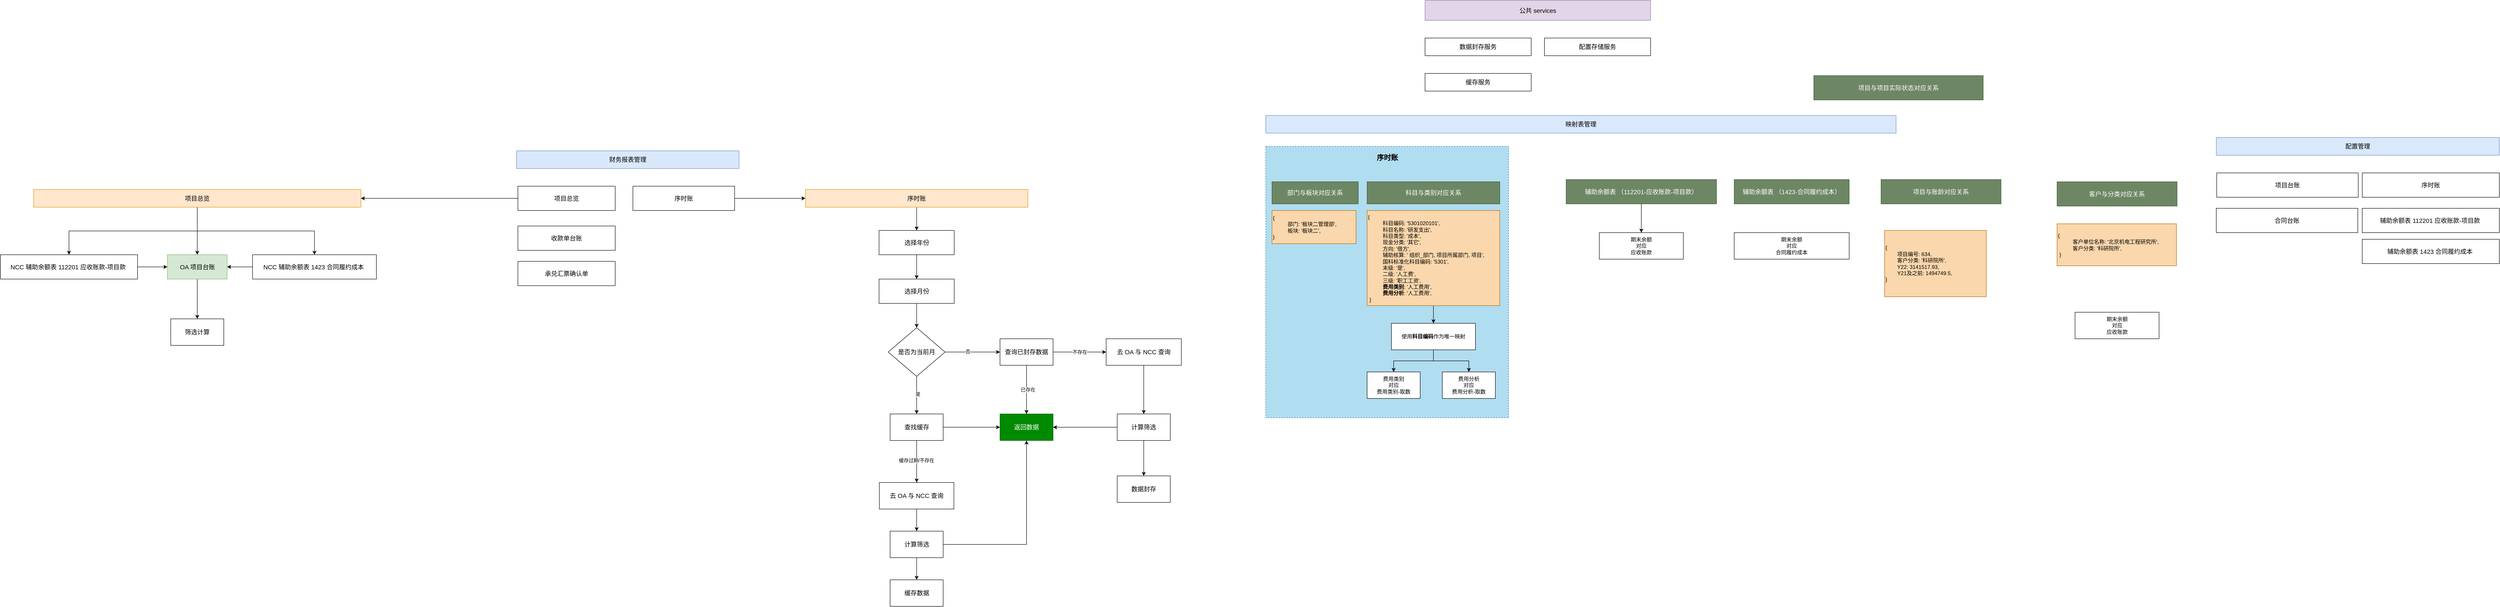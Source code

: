 <mxfile version="21.5.2" type="github">
  <diagram name="第 1 页" id="1ec_RS1h40ruIxiW34ki">
    <mxGraphModel dx="4260" dy="3086" grid="1" gridSize="10" guides="1" tooltips="1" connect="1" arrows="1" fold="1" page="1" pageScale="1" pageWidth="827" pageHeight="1169" math="0" shadow="0">
      <root>
        <mxCell id="0" />
        <mxCell id="1" parent="0" />
        <mxCell id="SoxdXa38NiNiZJWy6aRw-1" value="" style="group" vertex="1" connectable="0" parent="1">
          <mxGeometry x="2331" y="-320" width="549" height="613.5" as="geometry" />
        </mxCell>
        <mxCell id="SoxdXa38NiNiZJWy6aRw-2" value="" style="rounded=0;whiteSpace=wrap;html=1;fillColor=#b1ddf0;dashed=1;strokeColor=#10739e;" vertex="1" parent="SoxdXa38NiNiZJWy6aRw-1">
          <mxGeometry width="549" height="613.5" as="geometry" />
        </mxCell>
        <mxCell id="SoxdXa38NiNiZJWy6aRw-3" value="&lt;b&gt;&lt;font style=&quot;font-size: 16px;&quot;&gt;序时账&lt;/font&gt;&lt;/b&gt;" style="text;html=1;strokeColor=none;fillColor=none;align=center;verticalAlign=middle;whiteSpace=wrap;rounded=0;" vertex="1" parent="SoxdXa38NiNiZJWy6aRw-1">
          <mxGeometry x="211.5" y="10" width="126" height="30" as="geometry" />
        </mxCell>
        <mxCell id="SoxdXa38NiNiZJWy6aRw-4" value="映射表管理" style="rounded=0;whiteSpace=wrap;html=1;fillColor=#dae8fc;strokeColor=#6c8ebf;fontSize=14;" vertex="1" parent="1">
          <mxGeometry x="2331" y="-390" width="1425" height="40" as="geometry" />
        </mxCell>
        <mxCell id="SoxdXa38NiNiZJWy6aRw-5" value="财务报表管理" style="rounded=0;whiteSpace=wrap;html=1;fillColor=#dae8fc;strokeColor=#6c8ebf;fontSize=14;" vertex="1" parent="1">
          <mxGeometry x="637" y="-310" width="503" height="40" as="geometry" />
        </mxCell>
        <mxCell id="SoxdXa38NiNiZJWy6aRw-6" value="部门与板块对应关系" style="rounded=0;whiteSpace=wrap;html=1;fontSize=14;fillColor=#6d8764;fontColor=#ffffff;strokeColor=#3A5431;" vertex="1" parent="1">
          <mxGeometry x="2345" y="-240" width="195" height="50" as="geometry" />
        </mxCell>
        <mxCell id="SoxdXa38NiNiZJWy6aRw-7" value="" style="edgeStyle=orthogonalEdgeStyle;rounded=0;orthogonalLoop=1;jettySize=auto;html=1;fontSize=14;" edge="1" parent="1" source="SoxdXa38NiNiZJWy6aRw-8" target="SoxdXa38NiNiZJWy6aRw-18">
          <mxGeometry relative="1" as="geometry" />
        </mxCell>
        <mxCell id="SoxdXa38NiNiZJWy6aRw-8" value="选择年份" style="whiteSpace=wrap;html=1;rounded=0;fontSize=14;" vertex="1" parent="1">
          <mxGeometry x="1456.5" y="-130" width="170" height="55" as="geometry" />
        </mxCell>
        <mxCell id="SoxdXa38NiNiZJWy6aRw-9" value="承兑汇票确认单" style="whiteSpace=wrap;html=1;rounded=0;fontSize=14;" vertex="1" parent="1">
          <mxGeometry x="640" y="-60" width="220" height="55" as="geometry" />
        </mxCell>
        <mxCell id="SoxdXa38NiNiZJWy6aRw-10" value="收款单台账" style="whiteSpace=wrap;html=1;rounded=0;fontSize=14;" vertex="1" parent="1">
          <mxGeometry x="640" y="-140" width="220" height="55" as="geometry" />
        </mxCell>
        <mxCell id="SoxdXa38NiNiZJWy6aRw-11" style="edgeStyle=orthogonalEdgeStyle;rounded=0;orthogonalLoop=1;jettySize=auto;html=1;entryX=0;entryY=0.5;entryDx=0;entryDy=0;" edge="1" parent="1" source="SoxdXa38NiNiZJWy6aRw-12" target="SoxdXa38NiNiZJWy6aRw-16">
          <mxGeometry relative="1" as="geometry" />
        </mxCell>
        <mxCell id="SoxdXa38NiNiZJWy6aRw-12" value="序时账" style="whiteSpace=wrap;html=1;rounded=0;fontSize=14;" vertex="1" parent="1">
          <mxGeometry x="900" y="-230" width="230" height="55" as="geometry" />
        </mxCell>
        <mxCell id="SoxdXa38NiNiZJWy6aRw-13" style="edgeStyle=orthogonalEdgeStyle;rounded=0;orthogonalLoop=1;jettySize=auto;html=1;exitX=0;exitY=0.5;exitDx=0;exitDy=0;entryX=1;entryY=0.5;entryDx=0;entryDy=0;" edge="1" parent="1" source="SoxdXa38NiNiZJWy6aRw-14" target="SoxdXa38NiNiZJWy6aRw-53">
          <mxGeometry relative="1" as="geometry" />
        </mxCell>
        <mxCell id="SoxdXa38NiNiZJWy6aRw-14" value="项目总览" style="whiteSpace=wrap;html=1;rounded=0;fontSize=14;" vertex="1" parent="1">
          <mxGeometry x="640" y="-230" width="220" height="55" as="geometry" />
        </mxCell>
        <mxCell id="SoxdXa38NiNiZJWy6aRw-15" style="edgeStyle=orthogonalEdgeStyle;rounded=0;orthogonalLoop=1;jettySize=auto;html=1;entryX=0.5;entryY=0;entryDx=0;entryDy=0;fontSize=14;" edge="1" parent="1" source="SoxdXa38NiNiZJWy6aRw-16" target="SoxdXa38NiNiZJWy6aRw-8">
          <mxGeometry relative="1" as="geometry" />
        </mxCell>
        <mxCell id="SoxdXa38NiNiZJWy6aRw-16" value="序时账" style="rounded=0;whiteSpace=wrap;html=1;fillColor=#ffe6cc;strokeColor=#d79b00;fontSize=14;" vertex="1" parent="1">
          <mxGeometry x="1290" y="-222.5" width="503" height="40" as="geometry" />
        </mxCell>
        <mxCell id="SoxdXa38NiNiZJWy6aRw-17" style="edgeStyle=orthogonalEdgeStyle;rounded=0;orthogonalLoop=1;jettySize=auto;html=1;fontSize=14;" edge="1" parent="1" source="SoxdXa38NiNiZJWy6aRw-18" target="SoxdXa38NiNiZJWy6aRw-23">
          <mxGeometry relative="1" as="geometry" />
        </mxCell>
        <mxCell id="SoxdXa38NiNiZJWy6aRw-18" value="选择月份" style="whiteSpace=wrap;html=1;rounded=0;fontSize=14;" vertex="1" parent="1">
          <mxGeometry x="1456.5" y="-20" width="170" height="55" as="geometry" />
        </mxCell>
        <mxCell id="SoxdXa38NiNiZJWy6aRw-19" value="" style="edgeStyle=orthogonalEdgeStyle;rounded=0;orthogonalLoop=1;jettySize=auto;html=1;" edge="1" parent="1" source="SoxdXa38NiNiZJWy6aRw-23" target="SoxdXa38NiNiZJWy6aRw-28">
          <mxGeometry relative="1" as="geometry" />
        </mxCell>
        <mxCell id="SoxdXa38NiNiZJWy6aRw-20" value="否" style="edgeLabel;html=1;align=center;verticalAlign=middle;resizable=0;points=[];" vertex="1" connectable="0" parent="SoxdXa38NiNiZJWy6aRw-19">
          <mxGeometry x="-0.187" y="1" relative="1" as="geometry">
            <mxPoint as="offset" />
          </mxGeometry>
        </mxCell>
        <mxCell id="SoxdXa38NiNiZJWy6aRw-21" value="" style="edgeStyle=orthogonalEdgeStyle;rounded=0;orthogonalLoop=1;jettySize=auto;html=1;" edge="1" parent="1" source="SoxdXa38NiNiZJWy6aRw-23" target="SoxdXa38NiNiZJWy6aRw-32">
          <mxGeometry relative="1" as="geometry" />
        </mxCell>
        <mxCell id="SoxdXa38NiNiZJWy6aRw-22" value="是" style="edgeLabel;html=1;align=center;verticalAlign=middle;resizable=0;points=[];" vertex="1" connectable="0" parent="SoxdXa38NiNiZJWy6aRw-21">
          <mxGeometry x="-0.067" y="2" relative="1" as="geometry">
            <mxPoint as="offset" />
          </mxGeometry>
        </mxCell>
        <mxCell id="SoxdXa38NiNiZJWy6aRw-23" value="是否为当前月" style="rhombus;whiteSpace=wrap;html=1;fontSize=14;" vertex="1" parent="1">
          <mxGeometry x="1477.25" y="90" width="128.5" height="110" as="geometry" />
        </mxCell>
        <mxCell id="SoxdXa38NiNiZJWy6aRw-24" style="edgeStyle=orthogonalEdgeStyle;rounded=0;orthogonalLoop=1;jettySize=auto;html=1;entryX=0.5;entryY=0;entryDx=0;entryDy=0;" edge="1" parent="1" source="SoxdXa38NiNiZJWy6aRw-28" target="SoxdXa38NiNiZJWy6aRw-39">
          <mxGeometry relative="1" as="geometry" />
        </mxCell>
        <mxCell id="SoxdXa38NiNiZJWy6aRw-25" value="已存在" style="edgeLabel;html=1;align=center;verticalAlign=middle;resizable=0;points=[];" vertex="1" connectable="0" parent="SoxdXa38NiNiZJWy6aRw-24">
          <mxGeometry x="0.255" y="2" relative="1" as="geometry">
            <mxPoint x="1" y="-14" as="offset" />
          </mxGeometry>
        </mxCell>
        <mxCell id="SoxdXa38NiNiZJWy6aRw-26" value="" style="edgeStyle=orthogonalEdgeStyle;rounded=0;orthogonalLoop=1;jettySize=auto;html=1;" edge="1" parent="1" source="SoxdXa38NiNiZJWy6aRw-28" target="SoxdXa38NiNiZJWy6aRw-41">
          <mxGeometry relative="1" as="geometry" />
        </mxCell>
        <mxCell id="SoxdXa38NiNiZJWy6aRw-27" value="不存在" style="edgeLabel;html=1;align=center;verticalAlign=middle;resizable=0;points=[];" vertex="1" connectable="0" parent="SoxdXa38NiNiZJWy6aRw-26">
          <mxGeometry x="-0.217" y="-4" relative="1" as="geometry">
            <mxPoint x="13" y="-4" as="offset" />
          </mxGeometry>
        </mxCell>
        <mxCell id="SoxdXa38NiNiZJWy6aRw-28" value="查询已封存数据" style="whiteSpace=wrap;html=1;fontSize=14;" vertex="1" parent="1">
          <mxGeometry x="1730" y="115" width="120" height="60" as="geometry" />
        </mxCell>
        <mxCell id="SoxdXa38NiNiZJWy6aRw-29" value="" style="edgeStyle=orthogonalEdgeStyle;rounded=0;orthogonalLoop=1;jettySize=auto;html=1;" edge="1" parent="1" source="SoxdXa38NiNiZJWy6aRw-32" target="SoxdXa38NiNiZJWy6aRw-34">
          <mxGeometry relative="1" as="geometry" />
        </mxCell>
        <mxCell id="SoxdXa38NiNiZJWy6aRw-30" value="缓存过期/不存在" style="edgeLabel;html=1;align=center;verticalAlign=middle;resizable=0;points=[];" vertex="1" connectable="0" parent="SoxdXa38NiNiZJWy6aRw-29">
          <mxGeometry x="-0.054" y="-1" relative="1" as="geometry">
            <mxPoint as="offset" />
          </mxGeometry>
        </mxCell>
        <mxCell id="SoxdXa38NiNiZJWy6aRw-31" value="" style="edgeStyle=orthogonalEdgeStyle;rounded=0;orthogonalLoop=1;jettySize=auto;html=1;" edge="1" parent="1" source="SoxdXa38NiNiZJWy6aRw-32" target="SoxdXa38NiNiZJWy6aRw-39">
          <mxGeometry relative="1" as="geometry" />
        </mxCell>
        <mxCell id="SoxdXa38NiNiZJWy6aRw-32" value="查找缓存" style="whiteSpace=wrap;html=1;fontSize=14;" vertex="1" parent="1">
          <mxGeometry x="1481.5" y="285" width="120" height="60" as="geometry" />
        </mxCell>
        <mxCell id="SoxdXa38NiNiZJWy6aRw-33" value="" style="edgeStyle=orthogonalEdgeStyle;rounded=0;orthogonalLoop=1;jettySize=auto;html=1;" edge="1" parent="1" source="SoxdXa38NiNiZJWy6aRw-34" target="SoxdXa38NiNiZJWy6aRw-37">
          <mxGeometry relative="1" as="geometry" />
        </mxCell>
        <mxCell id="SoxdXa38NiNiZJWy6aRw-34" value="去 OA 与 NCC 查询" style="whiteSpace=wrap;html=1;fontSize=14;" vertex="1" parent="1">
          <mxGeometry x="1457.25" y="440" width="168.5" height="60" as="geometry" />
        </mxCell>
        <mxCell id="SoxdXa38NiNiZJWy6aRw-35" value="" style="edgeStyle=orthogonalEdgeStyle;rounded=0;orthogonalLoop=1;jettySize=auto;html=1;" edge="1" parent="1" source="SoxdXa38NiNiZJWy6aRw-37" target="SoxdXa38NiNiZJWy6aRw-38">
          <mxGeometry relative="1" as="geometry" />
        </mxCell>
        <mxCell id="SoxdXa38NiNiZJWy6aRw-36" style="edgeStyle=orthogonalEdgeStyle;rounded=0;orthogonalLoop=1;jettySize=auto;html=1;entryX=0.5;entryY=1;entryDx=0;entryDy=0;" edge="1" parent="1" source="SoxdXa38NiNiZJWy6aRw-37" target="SoxdXa38NiNiZJWy6aRw-39">
          <mxGeometry relative="1" as="geometry" />
        </mxCell>
        <mxCell id="SoxdXa38NiNiZJWy6aRw-37" value="计算筛选" style="whiteSpace=wrap;html=1;fontSize=14;" vertex="1" parent="1">
          <mxGeometry x="1481.5" y="550" width="120" height="60" as="geometry" />
        </mxCell>
        <mxCell id="SoxdXa38NiNiZJWy6aRw-38" value="缓存数据" style="whiteSpace=wrap;html=1;fontSize=14;" vertex="1" parent="1">
          <mxGeometry x="1481.5" y="660" width="120" height="60" as="geometry" />
        </mxCell>
        <mxCell id="SoxdXa38NiNiZJWy6aRw-39" value="返回数据" style="whiteSpace=wrap;html=1;fontSize=14;fillColor=#008a00;fontColor=#ffffff;strokeColor=#005700;" vertex="1" parent="1">
          <mxGeometry x="1730" y="285" width="120" height="60" as="geometry" />
        </mxCell>
        <mxCell id="SoxdXa38NiNiZJWy6aRw-40" value="" style="edgeStyle=orthogonalEdgeStyle;rounded=0;orthogonalLoop=1;jettySize=auto;html=1;" edge="1" parent="1" source="SoxdXa38NiNiZJWy6aRw-41" target="SoxdXa38NiNiZJWy6aRw-44">
          <mxGeometry relative="1" as="geometry" />
        </mxCell>
        <mxCell id="SoxdXa38NiNiZJWy6aRw-41" value="去 OA 与 NCC 查询" style="whiteSpace=wrap;html=1;fontSize=14;" vertex="1" parent="1">
          <mxGeometry x="1970" y="115" width="170" height="60" as="geometry" />
        </mxCell>
        <mxCell id="SoxdXa38NiNiZJWy6aRw-42" style="edgeStyle=orthogonalEdgeStyle;rounded=0;orthogonalLoop=1;jettySize=auto;html=1;entryX=1;entryY=0.5;entryDx=0;entryDy=0;" edge="1" parent="1" source="SoxdXa38NiNiZJWy6aRw-44" target="SoxdXa38NiNiZJWy6aRw-39">
          <mxGeometry relative="1" as="geometry" />
        </mxCell>
        <mxCell id="SoxdXa38NiNiZJWy6aRw-43" value="" style="edgeStyle=orthogonalEdgeStyle;rounded=0;orthogonalLoop=1;jettySize=auto;html=1;" edge="1" parent="1" source="SoxdXa38NiNiZJWy6aRw-44" target="SoxdXa38NiNiZJWy6aRw-45">
          <mxGeometry relative="1" as="geometry" />
        </mxCell>
        <mxCell id="SoxdXa38NiNiZJWy6aRw-44" value="计算筛选" style="whiteSpace=wrap;html=1;fontSize=14;" vertex="1" parent="1">
          <mxGeometry x="1995" y="285" width="120" height="60" as="geometry" />
        </mxCell>
        <mxCell id="SoxdXa38NiNiZJWy6aRw-45" value="数据封存" style="whiteSpace=wrap;html=1;fontSize=14;" vertex="1" parent="1">
          <mxGeometry x="1995" y="425" width="120" height="60" as="geometry" />
        </mxCell>
        <mxCell id="SoxdXa38NiNiZJWy6aRw-46" value="公共 services" style="rounded=0;whiteSpace=wrap;html=1;fillColor=#e1d5e7;strokeColor=#9673a6;fontSize=14;" vertex="1" parent="1">
          <mxGeometry x="2691" y="-650" width="510" height="45" as="geometry" />
        </mxCell>
        <mxCell id="SoxdXa38NiNiZJWy6aRw-47" value="数据封存服务" style="whiteSpace=wrap;html=1;rounded=0;fontSize=14;" vertex="1" parent="1">
          <mxGeometry x="2691" y="-565" width="240" height="40" as="geometry" />
        </mxCell>
        <mxCell id="SoxdXa38NiNiZJWy6aRw-48" value="配置存储服务" style="whiteSpace=wrap;html=1;rounded=0;fontSize=14;" vertex="1" parent="1">
          <mxGeometry x="2961" y="-565" width="240" height="40" as="geometry" />
        </mxCell>
        <mxCell id="SoxdXa38NiNiZJWy6aRw-49" value="缓存服务" style="whiteSpace=wrap;html=1;rounded=0;fontSize=14;" vertex="1" parent="1">
          <mxGeometry x="2691" y="-485" width="240" height="40" as="geometry" />
        </mxCell>
        <mxCell id="SoxdXa38NiNiZJWy6aRw-50" style="edgeStyle=orthogonalEdgeStyle;rounded=0;orthogonalLoop=1;jettySize=auto;html=1;entryX=0.5;entryY=0;entryDx=0;entryDy=0;" edge="1" parent="1" source="SoxdXa38NiNiZJWy6aRw-53" target="SoxdXa38NiNiZJWy6aRw-61">
          <mxGeometry relative="1" as="geometry" />
        </mxCell>
        <mxCell id="SoxdXa38NiNiZJWy6aRw-51" style="edgeStyle=orthogonalEdgeStyle;rounded=0;orthogonalLoop=1;jettySize=auto;html=1;exitX=0.5;exitY=1;exitDx=0;exitDy=0;entryX=0.5;entryY=0;entryDx=0;entryDy=0;" edge="1" parent="1" source="SoxdXa38NiNiZJWy6aRw-53" target="SoxdXa38NiNiZJWy6aRw-63">
          <mxGeometry relative="1" as="geometry" />
        </mxCell>
        <mxCell id="SoxdXa38NiNiZJWy6aRw-52" style="edgeStyle=orthogonalEdgeStyle;rounded=0;orthogonalLoop=1;jettySize=auto;html=1;exitX=0.5;exitY=1;exitDx=0;exitDy=0;entryX=0.5;entryY=0;entryDx=0;entryDy=0;" edge="1" parent="1" source="SoxdXa38NiNiZJWy6aRw-53" target="SoxdXa38NiNiZJWy6aRw-65">
          <mxGeometry relative="1" as="geometry" />
        </mxCell>
        <mxCell id="SoxdXa38NiNiZJWy6aRw-53" value="项目总览" style="rounded=0;whiteSpace=wrap;html=1;fillColor=#ffe6cc;strokeColor=#d79b00;fontSize=14;" vertex="1" parent="1">
          <mxGeometry x="-455" y="-222.5" width="740" height="40" as="geometry" />
        </mxCell>
        <mxCell id="SoxdXa38NiNiZJWy6aRw-54" value="配置管理" style="rounded=0;whiteSpace=wrap;html=1;fillColor=#dae8fc;strokeColor=#6c8ebf;fontSize=14;" vertex="1" parent="1">
          <mxGeometry x="4480" y="-340" width="640" height="40" as="geometry" />
        </mxCell>
        <mxCell id="SoxdXa38NiNiZJWy6aRw-55" value="项目台账" style="whiteSpace=wrap;html=1;rounded=0;fontSize=14;" vertex="1" parent="1">
          <mxGeometry x="4481" y="-260" width="320" height="55" as="geometry" />
        </mxCell>
        <mxCell id="SoxdXa38NiNiZJWy6aRw-56" value="序时账" style="whiteSpace=wrap;html=1;rounded=0;fontSize=14;" vertex="1" parent="1">
          <mxGeometry x="4810" y="-260" width="310" height="55" as="geometry" />
        </mxCell>
        <mxCell id="SoxdXa38NiNiZJWy6aRw-57" value="合同台账" style="whiteSpace=wrap;html=1;rounded=0;fontSize=14;" vertex="1" parent="1">
          <mxGeometry x="4480" y="-180" width="320" height="55" as="geometry" />
        </mxCell>
        <mxCell id="SoxdXa38NiNiZJWy6aRw-58" value="辅助余额表&amp;nbsp;112201 应收账款-项目款&lt;span style=&quot;background-color: initial;&quot;&gt;&amp;nbsp;&lt;/span&gt;" style="whiteSpace=wrap;html=1;rounded=0;fontSize=14;" vertex="1" parent="1">
          <mxGeometry x="4810" y="-180" width="310" height="55" as="geometry" />
        </mxCell>
        <mxCell id="SoxdXa38NiNiZJWy6aRw-59" value="辅助余额表&amp;nbsp;1423 合同履约成本&lt;span style=&quot;background-color: initial;&quot;&gt;&amp;nbsp;&lt;/span&gt;" style="whiteSpace=wrap;html=1;rounded=0;fontSize=14;" vertex="1" parent="1">
          <mxGeometry x="4810" y="-110" width="310" height="55" as="geometry" />
        </mxCell>
        <mxCell id="SoxdXa38NiNiZJWy6aRw-60" style="edgeStyle=orthogonalEdgeStyle;rounded=0;orthogonalLoop=1;jettySize=auto;html=1;exitX=1;exitY=0.5;exitDx=0;exitDy=0;entryX=0;entryY=0.5;entryDx=0;entryDy=0;" edge="1" parent="1" source="SoxdXa38NiNiZJWy6aRw-61" target="SoxdXa38NiNiZJWy6aRw-65">
          <mxGeometry relative="1" as="geometry" />
        </mxCell>
        <mxCell id="SoxdXa38NiNiZJWy6aRw-61" value="NCC 辅助余额表&amp;nbsp;112201 应收账款-项目款&lt;span style=&quot;background-color: initial;&quot;&gt;&amp;nbsp;&lt;/span&gt;" style="whiteSpace=wrap;html=1;rounded=0;fontSize=14;" vertex="1" parent="1">
          <mxGeometry x="-530" y="-75" width="310" height="55" as="geometry" />
        </mxCell>
        <mxCell id="SoxdXa38NiNiZJWy6aRw-62" style="edgeStyle=orthogonalEdgeStyle;rounded=0;orthogonalLoop=1;jettySize=auto;html=1;exitX=0;exitY=0.5;exitDx=0;exitDy=0;entryX=1;entryY=0.5;entryDx=0;entryDy=0;" edge="1" parent="1" source="SoxdXa38NiNiZJWy6aRw-63" target="SoxdXa38NiNiZJWy6aRw-65">
          <mxGeometry relative="1" as="geometry" />
        </mxCell>
        <mxCell id="SoxdXa38NiNiZJWy6aRw-63" value="NCC 辅助余额表&amp;nbsp;1423 合同履约成本&lt;span style=&quot;background-color: initial;&quot;&gt;&amp;nbsp;&lt;/span&gt;" style="whiteSpace=wrap;html=1;rounded=0;fontSize=14;" vertex="1" parent="1">
          <mxGeometry x="40" y="-75" width="280" height="55" as="geometry" />
        </mxCell>
        <mxCell id="SoxdXa38NiNiZJWy6aRw-64" value="" style="edgeStyle=orthogonalEdgeStyle;rounded=0;orthogonalLoop=1;jettySize=auto;html=1;" edge="1" parent="1" source="SoxdXa38NiNiZJWy6aRw-65" target="SoxdXa38NiNiZJWy6aRw-66">
          <mxGeometry relative="1" as="geometry" />
        </mxCell>
        <mxCell id="SoxdXa38NiNiZJWy6aRw-65" value="OA 项目台账" style="whiteSpace=wrap;html=1;rounded=0;fontSize=14;fillColor=#d5e8d4;strokeColor=#82b366;" vertex="1" parent="1">
          <mxGeometry x="-152.5" y="-75" width="135" height="55" as="geometry" />
        </mxCell>
        <mxCell id="SoxdXa38NiNiZJWy6aRw-66" value="筛选计算" style="whiteSpace=wrap;html=1;fontSize=14;rounded=0;" vertex="1" parent="1">
          <mxGeometry x="-145" y="70" width="120" height="60" as="geometry" />
        </mxCell>
        <mxCell id="SoxdXa38NiNiZJWy6aRw-67" value="&lt;div&gt;{&lt;/div&gt;&lt;div&gt;&amp;nbsp; &amp;nbsp; &amp;nbsp; &amp;nbsp; &amp;nbsp; 部门: &#39;板块二管理部&#39;,&lt;/div&gt;&lt;div&gt;&amp;nbsp; &amp;nbsp; &amp;nbsp; &amp;nbsp; &amp;nbsp; 板块: &#39;板块二&#39;,&lt;/div&gt;&lt;div&gt;}&lt;/div&gt;" style="rounded=0;whiteSpace=wrap;html=1;align=left;fillColor=#fad7ac;strokeColor=#b46504;" vertex="1" parent="1">
          <mxGeometry x="2345" y="-175" width="190" height="75" as="geometry" />
        </mxCell>
        <mxCell id="SoxdXa38NiNiZJWy6aRw-68" value="科目与类别对应关系" style="whiteSpace=wrap;html=1;rounded=0;fontSize=14;fillColor=#6d8764;fontColor=#ffffff;strokeColor=#3A5431;" vertex="1" parent="1">
          <mxGeometry x="2560" y="-240" width="300" height="50" as="geometry" />
        </mxCell>
        <mxCell id="SoxdXa38NiNiZJWy6aRw-69" value="" style="edgeStyle=orthogonalEdgeStyle;rounded=0;orthogonalLoop=1;jettySize=auto;html=1;" edge="1" parent="1" source="SoxdXa38NiNiZJWy6aRw-70" target="SoxdXa38NiNiZJWy6aRw-73">
          <mxGeometry relative="1" as="geometry" />
        </mxCell>
        <mxCell id="SoxdXa38NiNiZJWy6aRw-70" value="&lt;div&gt;{&lt;/div&gt;&lt;div&gt;&amp;nbsp; &amp;nbsp; &amp;nbsp; &amp;nbsp; &amp;nbsp; 科目编码: &#39;5301020101&#39;,&lt;/div&gt;&lt;div&gt;&amp;nbsp; &amp;nbsp; &amp;nbsp; &amp;nbsp; &amp;nbsp; 科目名称: &#39;研发支出&#39;,&lt;/div&gt;&lt;div&gt;&amp;nbsp; &amp;nbsp; &amp;nbsp; &amp;nbsp; &amp;nbsp; 科目类型: &#39;成本&#39;,&lt;/div&gt;&lt;div&gt;&amp;nbsp; &amp;nbsp; &amp;nbsp; &amp;nbsp; &amp;nbsp; 现金分类: &#39;其它&#39;,&lt;/div&gt;&lt;div&gt;&amp;nbsp; &amp;nbsp; &amp;nbsp; &amp;nbsp; &amp;nbsp; 方向: &#39;借方&#39;,&lt;/div&gt;&lt;div&gt;&amp;nbsp; &amp;nbsp; &amp;nbsp; &amp;nbsp; &amp;nbsp; 辅助核算: &#39; 组织_部门, 项目所属部门, 项目&#39;,&lt;/div&gt;&lt;div&gt;&amp;nbsp; &amp;nbsp; &amp;nbsp; &amp;nbsp; &amp;nbsp; 国科标准化科目编码: &#39;5301&#39;,&lt;/div&gt;&lt;div&gt;&amp;nbsp; &amp;nbsp; &amp;nbsp; &amp;nbsp; &amp;nbsp; 末级: &#39;是&#39;,&lt;/div&gt;&lt;div&gt;&amp;nbsp; &amp;nbsp; &amp;nbsp; &amp;nbsp; &amp;nbsp; 二级: &#39;人工费&#39;,&lt;/div&gt;&lt;div&gt;&amp;nbsp; &amp;nbsp; &amp;nbsp; &amp;nbsp; &amp;nbsp; 三级: &#39;职工工资&#39;,&lt;/div&gt;&lt;div&gt;&amp;nbsp; &amp;nbsp; &amp;nbsp; &amp;nbsp; &amp;nbsp; &lt;b&gt;费用类别&lt;/b&gt;: &#39;人工费用&#39;,&lt;/div&gt;&lt;div&gt;&amp;nbsp; &amp;nbsp; &amp;nbsp; &amp;nbsp; &amp;nbsp; &lt;b&gt;费用分析&lt;/b&gt;: &#39;人工费用&#39;,&lt;/div&gt;&lt;div&gt;&amp;nbsp;}&lt;/div&gt;" style="rounded=0;whiteSpace=wrap;html=1;align=left;fillColor=#fad7ac;strokeColor=#b46504;" vertex="1" parent="1">
          <mxGeometry x="2560" y="-175" width="300" height="215" as="geometry" />
        </mxCell>
        <mxCell id="SoxdXa38NiNiZJWy6aRw-71" value="" style="edgeStyle=orthogonalEdgeStyle;rounded=0;orthogonalLoop=1;jettySize=auto;html=1;" edge="1" parent="1" source="SoxdXa38NiNiZJWy6aRw-73" target="SoxdXa38NiNiZJWy6aRw-74">
          <mxGeometry relative="1" as="geometry" />
        </mxCell>
        <mxCell id="SoxdXa38NiNiZJWy6aRw-72" style="edgeStyle=orthogonalEdgeStyle;rounded=0;orthogonalLoop=1;jettySize=auto;html=1;entryX=0.5;entryY=0;entryDx=0;entryDy=0;" edge="1" parent="1" source="SoxdXa38NiNiZJWy6aRw-73" target="SoxdXa38NiNiZJWy6aRw-75">
          <mxGeometry relative="1" as="geometry" />
        </mxCell>
        <mxCell id="SoxdXa38NiNiZJWy6aRw-73" value="使用&lt;b&gt;科目编码&lt;/b&gt;作为唯一映射" style="whiteSpace=wrap;html=1;align=center;rounded=0;" vertex="1" parent="1">
          <mxGeometry x="2615" y="80" width="190" height="60" as="geometry" />
        </mxCell>
        <mxCell id="SoxdXa38NiNiZJWy6aRw-74" value="费用类别&lt;br&gt;对应&lt;br&gt;费用类别-取数" style="whiteSpace=wrap;html=1;rounded=0;" vertex="1" parent="1">
          <mxGeometry x="2560" y="190" width="120" height="60" as="geometry" />
        </mxCell>
        <mxCell id="SoxdXa38NiNiZJWy6aRw-75" value="费用分析&lt;br&gt;对应&lt;br&gt;费用分析-取数" style="whiteSpace=wrap;html=1;rounded=0;" vertex="1" parent="1">
          <mxGeometry x="2730" y="190" width="120" height="60" as="geometry" />
        </mxCell>
        <mxCell id="SoxdXa38NiNiZJWy6aRw-76" style="edgeStyle=orthogonalEdgeStyle;rounded=0;orthogonalLoop=1;jettySize=auto;html=1;" edge="1" parent="1" source="SoxdXa38NiNiZJWy6aRw-77" target="SoxdXa38NiNiZJWy6aRw-81">
          <mxGeometry relative="1" as="geometry" />
        </mxCell>
        <mxCell id="SoxdXa38NiNiZJWy6aRw-77" value="辅助余额表 （112201-应收账款-项目款&lt;span style=&quot;background-color: initial;&quot;&gt;）&lt;/span&gt;" style="whiteSpace=wrap;html=1;rounded=0;fontSize=14;fillColor=#6d8764;fontColor=#ffffff;strokeColor=#3A5431;" vertex="1" parent="1">
          <mxGeometry x="3010" y="-245" width="340" height="55" as="geometry" />
        </mxCell>
        <mxCell id="SoxdXa38NiNiZJWy6aRw-78" value="客户与分类对应关系" style="whiteSpace=wrap;html=1;rounded=0;fontSize=14;fillColor=#6d8764;fontColor=#ffffff;strokeColor=#3A5431;" vertex="1" parent="1">
          <mxGeometry x="4120.002" y="-240" width="271.311" height="55" as="geometry" />
        </mxCell>
        <mxCell id="SoxdXa38NiNiZJWy6aRw-79" value="项目与项目实际状态对应关系" style="whiteSpace=wrap;html=1;rounded=0;fontSize=14;fillColor=#6d8764;fontColor=#ffffff;strokeColor=#3A5431;" vertex="1" parent="1">
          <mxGeometry x="3570.003" y="-480" width="383.027" height="55" as="geometry" />
        </mxCell>
        <mxCell id="SoxdXa38NiNiZJWy6aRw-80" value="辅助余额表 （1423-合同履约成本&lt;span style=&quot;background-color: initial;&quot;&gt;）&lt;/span&gt;" style="whiteSpace=wrap;html=1;rounded=0;fontSize=14;fillColor=#6d8764;fontColor=#ffffff;strokeColor=#3A5431;" vertex="1" parent="1">
          <mxGeometry x="3390" y="-245" width="260" height="55" as="geometry" />
        </mxCell>
        <mxCell id="SoxdXa38NiNiZJWy6aRw-81" value="期末余额&lt;br&gt;对应&lt;br&gt;应收账款" style="rounded=0;whiteSpace=wrap;html=1;" vertex="1" parent="1">
          <mxGeometry x="3085" y="-125" width="190" height="60" as="geometry" />
        </mxCell>
        <mxCell id="SoxdXa38NiNiZJWy6aRw-82" value="期末余额&lt;br&gt;对应&lt;br&gt;应收账款" style="rounded=0;whiteSpace=wrap;html=1;" vertex="1" parent="1">
          <mxGeometry x="4160.66" y="55" width="190" height="60" as="geometry" />
        </mxCell>
        <mxCell id="SoxdXa38NiNiZJWy6aRw-83" value="&lt;div&gt;{&lt;/div&gt;&lt;div&gt;&amp;nbsp; &amp;nbsp; &amp;nbsp; &amp;nbsp; &amp;nbsp; 客户单位名称: &#39;北京机电工程研究所&#39;,&lt;/div&gt;&lt;div&gt;&amp;nbsp; &amp;nbsp; &amp;nbsp; &amp;nbsp; &amp;nbsp; 客户分类: &#39;科研院所&#39;,&lt;/div&gt;&lt;div&gt;&amp;nbsp;}&lt;/div&gt;" style="rounded=0;whiteSpace=wrap;html=1;align=left;fillColor=#fad7ac;strokeColor=#b46504;" vertex="1" parent="1">
          <mxGeometry x="4120" y="-145" width="270" height="95" as="geometry" />
        </mxCell>
        <mxCell id="SoxdXa38NiNiZJWy6aRw-84" value="期末余额&lt;br&gt;对应&lt;br&gt;合同履约成本" style="rounded=0;whiteSpace=wrap;html=1;" vertex="1" parent="1">
          <mxGeometry x="3390" y="-125" width="260" height="60" as="geometry" />
        </mxCell>
        <mxCell id="SoxdXa38NiNiZJWy6aRw-85" value="项目与账龄对应关系" style="whiteSpace=wrap;html=1;rounded=0;fontSize=14;fillColor=#6d8764;fontColor=#ffffff;strokeColor=#3A5431;" vertex="1" parent="1">
          <mxGeometry x="3722.002" y="-245" width="271.311" height="55" as="geometry" />
        </mxCell>
        <mxCell id="SoxdXa38NiNiZJWy6aRw-86" value="&lt;div&gt;{&lt;/div&gt;&lt;div&gt;&amp;nbsp; &amp;nbsp; &lt;span style=&quot;white-space: pre;&quot;&gt;&#x9;&lt;/span&gt;项目编号: 634,&lt;/div&gt;&lt;div&gt;&amp;nbsp; &amp;nbsp; &lt;span style=&quot;white-space: pre;&quot;&gt;&#x9;&lt;/span&gt;客户分类: &#39;科研院所&#39;,&lt;/div&gt;&lt;div&gt;&amp;nbsp; &amp;nbsp; &lt;span style=&quot;white-space: pre;&quot;&gt;&#x9;&lt;/span&gt;Y22: 3141517.93,&lt;/div&gt;&lt;div&gt;&amp;nbsp; &amp;nbsp; &lt;span style=&quot;white-space: pre;&quot;&gt;&#x9;&lt;/span&gt;Y21及之前: 1494749.5,&lt;/div&gt;&lt;div&gt;}&lt;/div&gt;" style="rounded=0;whiteSpace=wrap;html=1;align=left;fillColor=#fad7ac;strokeColor=#b46504;" vertex="1" parent="1">
          <mxGeometry x="3730" y="-130" width="230" height="150" as="geometry" />
        </mxCell>
      </root>
    </mxGraphModel>
  </diagram>
</mxfile>
